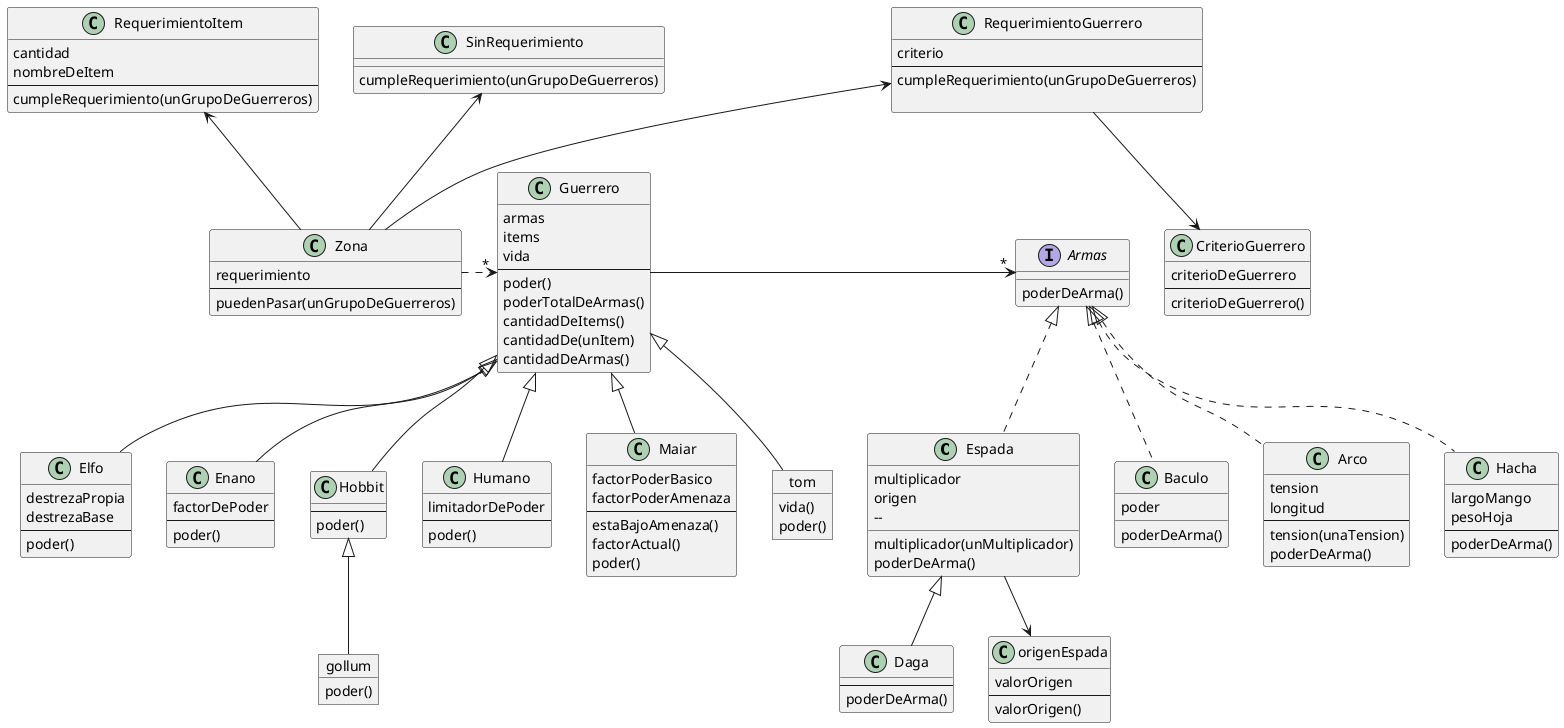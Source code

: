 @startuml Segunda Entrega TP

class Espada{

    multiplicador
    origen
    --
    multiplicador(unMultiplicador)
    poderDeArma() 
}

class Baculo{

    poder
    poderDeArma() 
}

class Daga{
    --
    poderDeArma()
}

class Arco{
    tension
    longitud
    --
    tension(unaTension)
    poderDeArma()
}

class Hacha{
    largoMango
    pesoHoja
    --
    poderDeArma()
}

class origenEspada{
    valorOrigen
    --
    valorOrigen()
}

interface Armas{
    poderDeArma()
}

Armas <|.. Espada
Armas <|.. Baculo
Espada <|-- Daga
Armas <|.. Hacha
Armas <|.. Arco
Espada --> origenEspada


class Guerrero {
    armas 
    items 
    vida
--
    poder()
    poderTotalDeArmas()
    cantidadDeItems()
    cantidadDe(unItem)
    cantidadDeArmas()
}

class Elfo{
    destrezaPropia
    destrezaBase
    --
    poder()
}

class Enano{
    factorDePoder
    --
    poder()
}

class Hobbit{
    --
    poder()
}

object gollum{
    poder()
}

class Humano {
    limitadorDePoder
    --
    poder() 
}

class Maiar{
    factorPoderBasico
    factorPoderAmenaza
    --
    estaBajoAmenaza() 
    factorActual() 
    poder()
}

object tom {

  vida()
  poder()
}

Guerrero <|-- Elfo
Guerrero <|-- Enano
Guerrero <|-- Hobbit
Guerrero <|-- Humano
Guerrero <|-- Maiar
Guerrero <|-- tom
Hobbit <|-- gollum


class Zona {
    requerimiento
    --
    puedenPasar(unGrupoDeGuerreros)
}    


class RequerimientoItem {
    cantidad
    nombreDeItem
    --
    cumpleRequerimiento(unGrupoDeGuerreros)
}

class RequerimientoGuerrero{
    criterio
--
    cumpleRequerimiento(unGrupoDeGuerreros)
    
}

class SinRequerimiento {
    cumpleRequerimiento(unGrupoDeGuerreros)
}

class CriterioGuerrero{
    criterioDeGuerrero
    --
    criterioDeGuerrero()
}

'object rohan{
'    zonas
'}

'object bosqueDeFangorn {}

'object edoras {}

'object estemnet {}

'object gondor{
'    zonas
'}

'object belfalas{}
 
'object lebennin {}

'object minasTirith {}

'belfalas <-- gondor
'lebennin <-- gondor
'minasTirith <-- gondor
'bosqueDeFangorn <-- rohan
'edoras <-- rohan
'estemnet <-- rohan
RequerimientoGuerrero --> CriterioGuerrero

'Zona <|-- belfalas
'Zona <|-- lebennin
'Zona <|-- minasTirith
'Zona <|-- bosqueDeFangorn
'Zona <|-- edoras
'Zona <|-- estemnet
RequerimientoItem <-- Zona
RequerimientoGuerrero <-- Zona
SinRequerimiento <-- Zona

Guerrero ->"*" Armas
Zona .>"*" Guerrero

@enduml